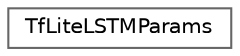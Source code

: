 digraph "Graphical Class Hierarchy"
{
 // LATEX_PDF_SIZE
  bgcolor="transparent";
  edge [fontname=Helvetica,fontsize=10,labelfontname=Helvetica,labelfontsize=10];
  node [fontname=Helvetica,fontsize=10,shape=box,height=0.2,width=0.4];
  rankdir="LR";
  Node0 [id="Node000000",label="TfLiteLSTMParams",height=0.2,width=0.4,color="grey40", fillcolor="white", style="filled",URL="$struct_tf_lite_l_s_t_m_params.html",tooltip=" "];
}
